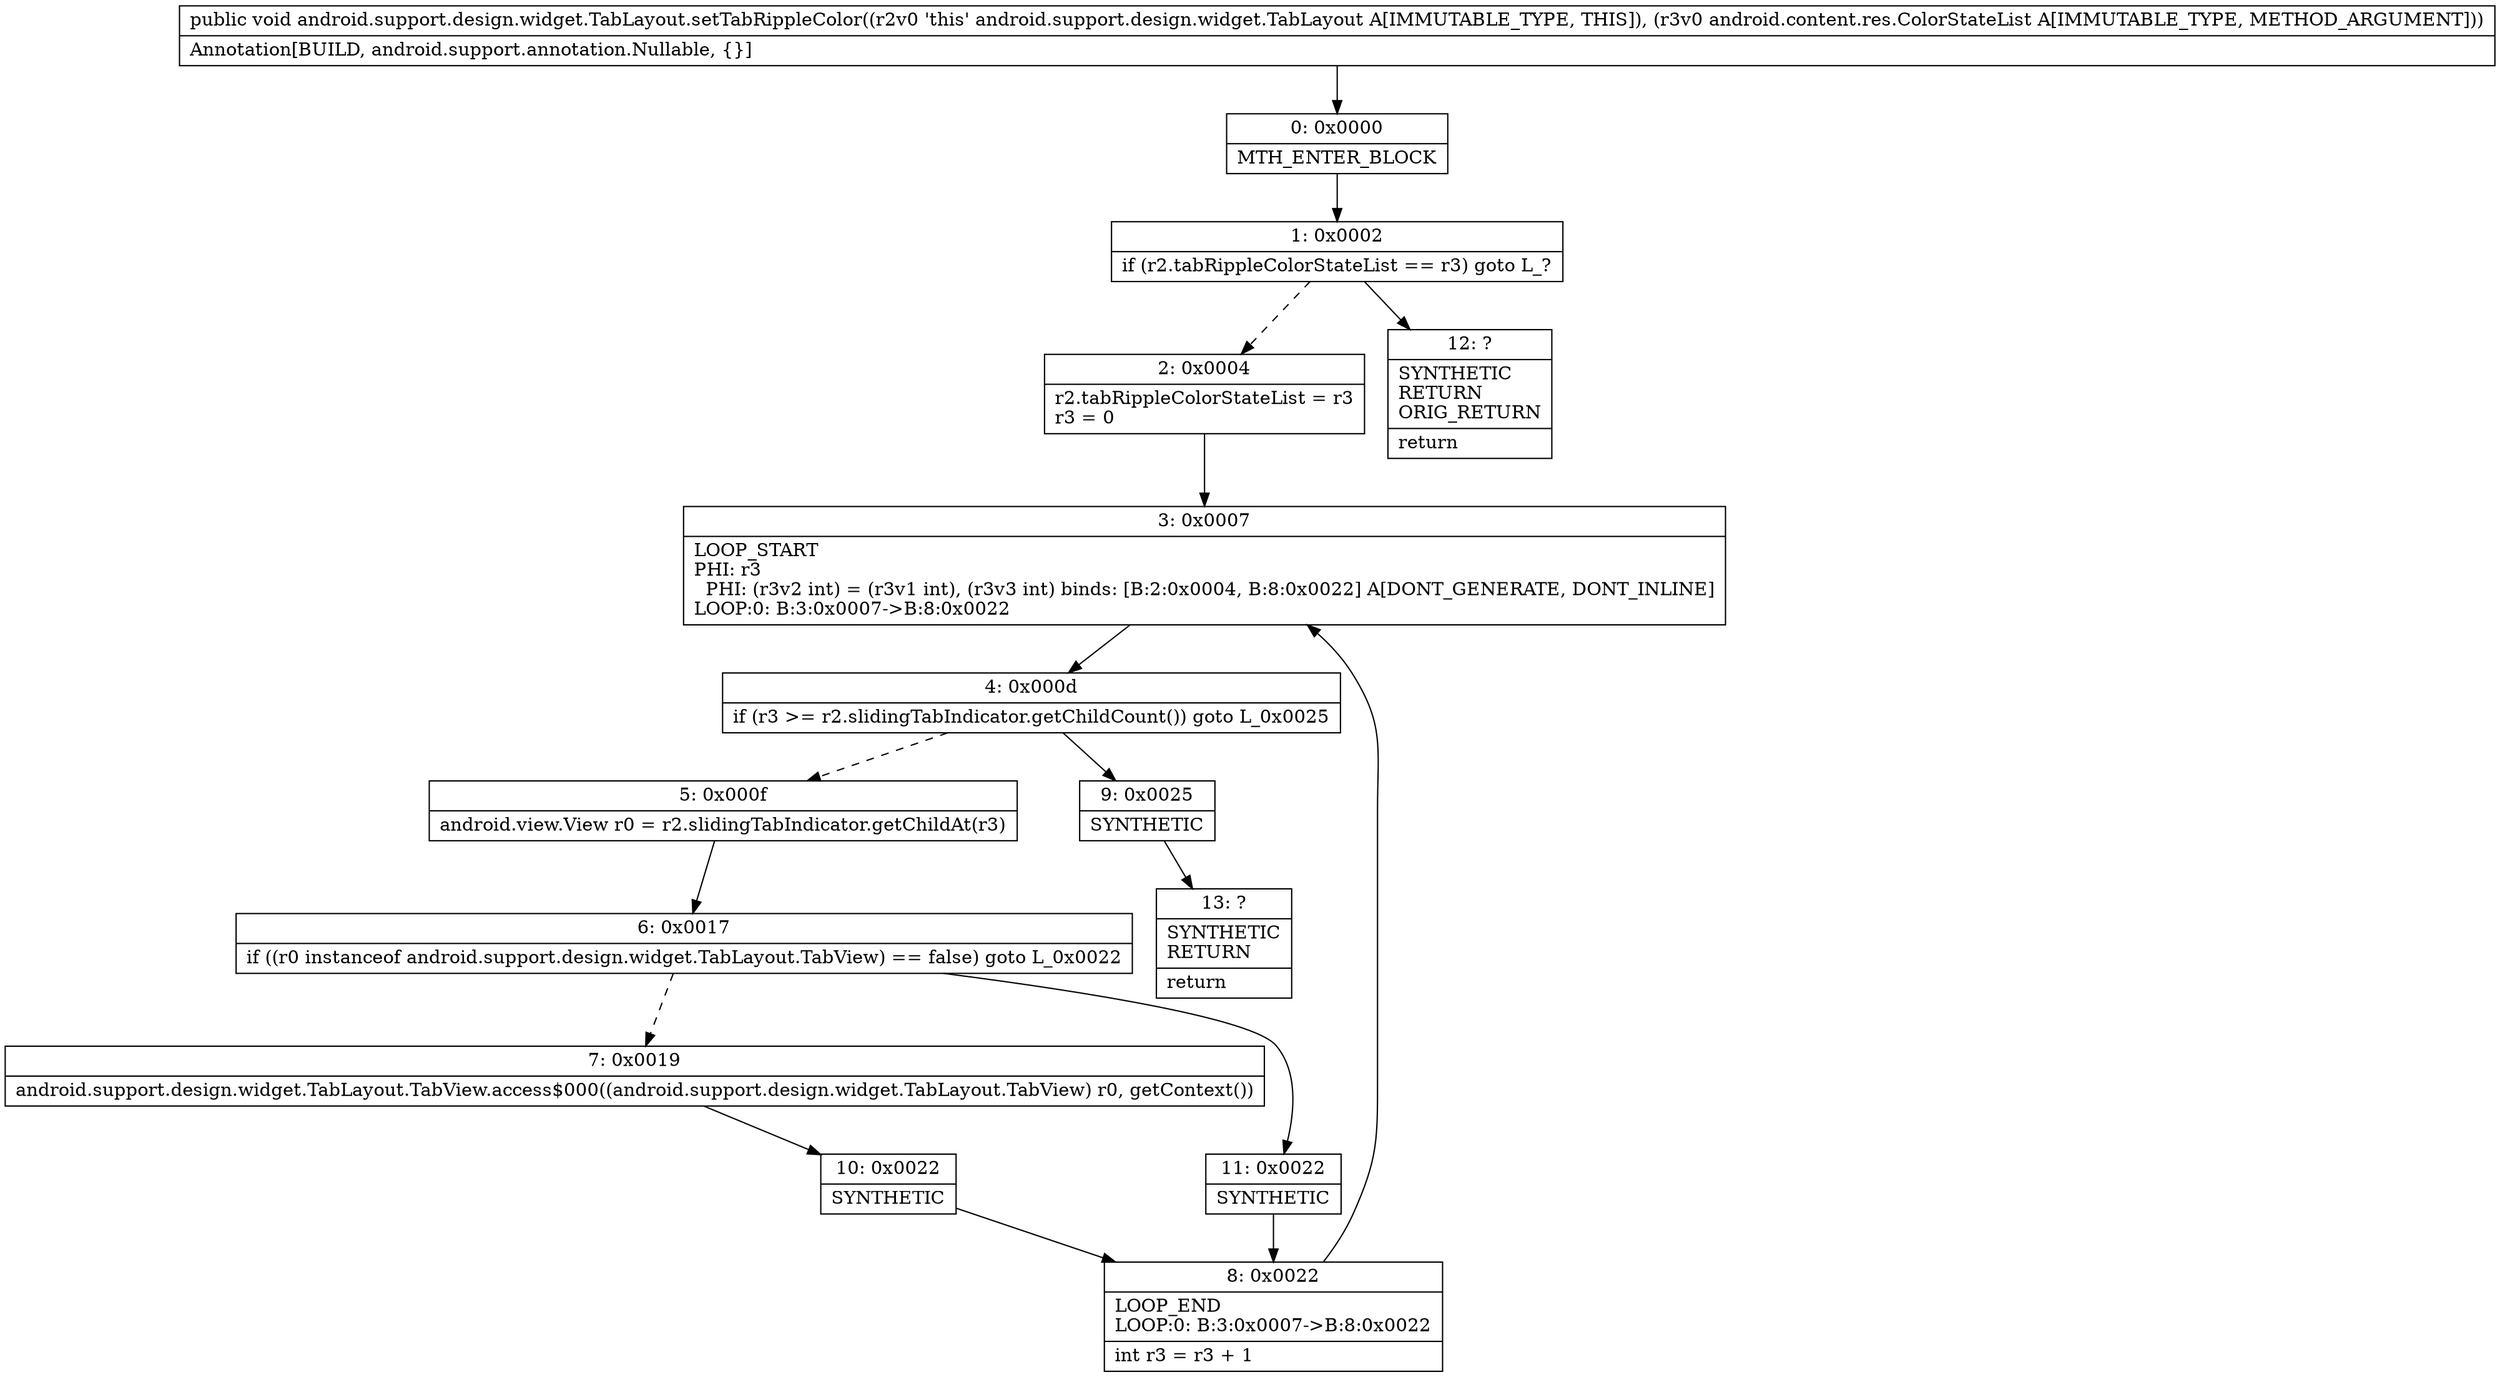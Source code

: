 digraph "CFG forandroid.support.design.widget.TabLayout.setTabRippleColor(Landroid\/content\/res\/ColorStateList;)V" {
Node_0 [shape=record,label="{0\:\ 0x0000|MTH_ENTER_BLOCK\l}"];
Node_1 [shape=record,label="{1\:\ 0x0002|if (r2.tabRippleColorStateList == r3) goto L_?\l}"];
Node_2 [shape=record,label="{2\:\ 0x0004|r2.tabRippleColorStateList = r3\lr3 = 0\l}"];
Node_3 [shape=record,label="{3\:\ 0x0007|LOOP_START\lPHI: r3 \l  PHI: (r3v2 int) = (r3v1 int), (r3v3 int) binds: [B:2:0x0004, B:8:0x0022] A[DONT_GENERATE, DONT_INLINE]\lLOOP:0: B:3:0x0007\-\>B:8:0x0022\l}"];
Node_4 [shape=record,label="{4\:\ 0x000d|if (r3 \>= r2.slidingTabIndicator.getChildCount()) goto L_0x0025\l}"];
Node_5 [shape=record,label="{5\:\ 0x000f|android.view.View r0 = r2.slidingTabIndicator.getChildAt(r3)\l}"];
Node_6 [shape=record,label="{6\:\ 0x0017|if ((r0 instanceof android.support.design.widget.TabLayout.TabView) == false) goto L_0x0022\l}"];
Node_7 [shape=record,label="{7\:\ 0x0019|android.support.design.widget.TabLayout.TabView.access$000((android.support.design.widget.TabLayout.TabView) r0, getContext())\l}"];
Node_8 [shape=record,label="{8\:\ 0x0022|LOOP_END\lLOOP:0: B:3:0x0007\-\>B:8:0x0022\l|int r3 = r3 + 1\l}"];
Node_9 [shape=record,label="{9\:\ 0x0025|SYNTHETIC\l}"];
Node_10 [shape=record,label="{10\:\ 0x0022|SYNTHETIC\l}"];
Node_11 [shape=record,label="{11\:\ 0x0022|SYNTHETIC\l}"];
Node_12 [shape=record,label="{12\:\ ?|SYNTHETIC\lRETURN\lORIG_RETURN\l|return\l}"];
Node_13 [shape=record,label="{13\:\ ?|SYNTHETIC\lRETURN\l|return\l}"];
MethodNode[shape=record,label="{public void android.support.design.widget.TabLayout.setTabRippleColor((r2v0 'this' android.support.design.widget.TabLayout A[IMMUTABLE_TYPE, THIS]), (r3v0 android.content.res.ColorStateList A[IMMUTABLE_TYPE, METHOD_ARGUMENT]))  | Annotation[BUILD, android.support.annotation.Nullable, \{\}]\l}"];
MethodNode -> Node_0;
Node_0 -> Node_1;
Node_1 -> Node_2[style=dashed];
Node_1 -> Node_12;
Node_2 -> Node_3;
Node_3 -> Node_4;
Node_4 -> Node_5[style=dashed];
Node_4 -> Node_9;
Node_5 -> Node_6;
Node_6 -> Node_7[style=dashed];
Node_6 -> Node_11;
Node_7 -> Node_10;
Node_8 -> Node_3;
Node_9 -> Node_13;
Node_10 -> Node_8;
Node_11 -> Node_8;
}

